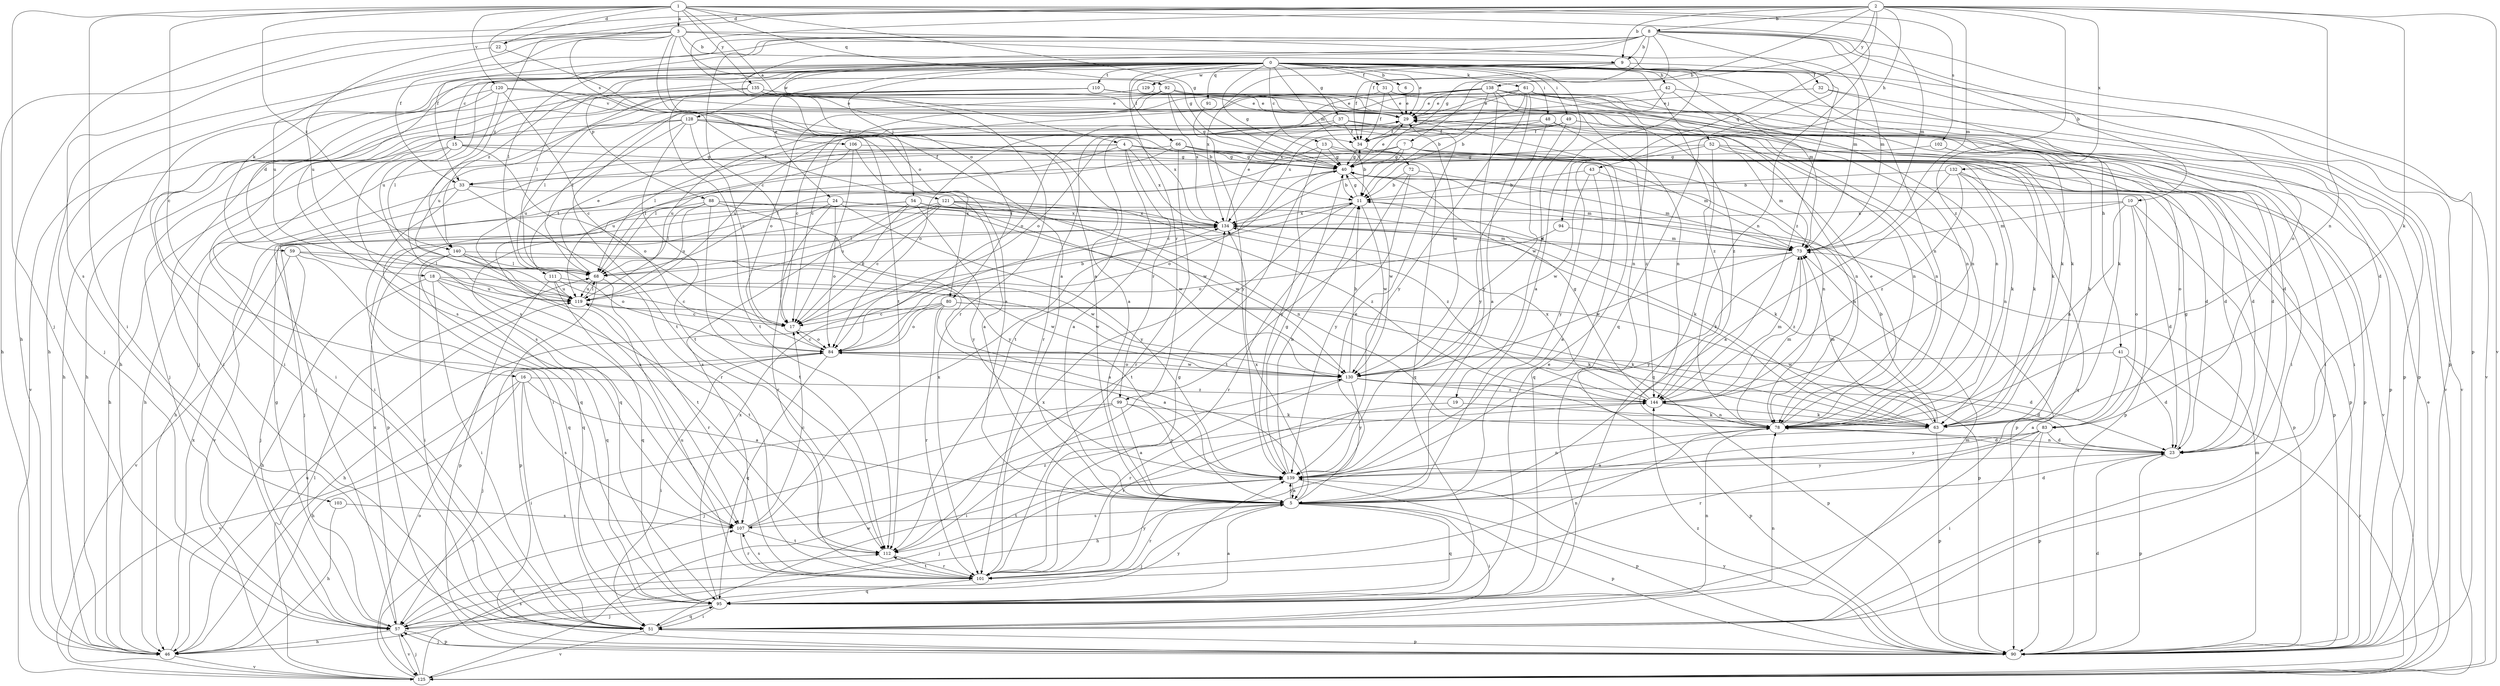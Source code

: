 strict digraph  {
0;
1;
2;
3;
4;
5;
6;
7;
8;
9;
10;
11;
13;
15;
16;
17;
18;
19;
22;
23;
24;
29;
31;
32;
33;
34;
37;
40;
41;
42;
43;
46;
48;
49;
51;
52;
54;
57;
59;
61;
63;
66;
68;
72;
73;
78;
80;
83;
84;
88;
90;
91;
92;
94;
95;
99;
101;
102;
103;
106;
107;
110;
111;
112;
119;
120;
121;
125;
128;
129;
130;
132;
134;
135;
138;
139;
140;
144;
0 -> 6  [label=b];
0 -> 13  [label=c];
0 -> 15  [label=c];
0 -> 18  [label=d];
0 -> 19  [label=d];
0 -> 24  [label=e];
0 -> 29  [label=e];
0 -> 31  [label=f];
0 -> 32  [label=f];
0 -> 37  [label=g];
0 -> 40  [label=g];
0 -> 41  [label=h];
0 -> 42  [label=h];
0 -> 48  [label=i];
0 -> 49  [label=i];
0 -> 52  [label=j];
0 -> 54  [label=j];
0 -> 57  [label=j];
0 -> 59  [label=k];
0 -> 61  [label=k];
0 -> 66  [label=l];
0 -> 68  [label=l];
0 -> 72  [label=m];
0 -> 73  [label=m];
0 -> 78  [label=n];
0 -> 88  [label=p];
0 -> 90  [label=p];
0 -> 91  [label=q];
0 -> 99  [label=r];
0 -> 110  [label=t];
0 -> 119  [label=u];
0 -> 128  [label=w];
0 -> 140  [label=z];
1 -> 3  [label=a];
1 -> 4  [label=a];
1 -> 16  [label=c];
1 -> 22  [label=d];
1 -> 40  [label=g];
1 -> 51  [label=i];
1 -> 57  [label=j];
1 -> 73  [label=m];
1 -> 78  [label=n];
1 -> 92  [label=q];
1 -> 102  [label=s];
1 -> 120  [label=v];
1 -> 121  [label=v];
1 -> 135  [label=y];
1 -> 140  [label=z];
2 -> 7  [label=b];
2 -> 8  [label=b];
2 -> 9  [label=b];
2 -> 22  [label=d];
2 -> 43  [label=h];
2 -> 46  [label=h];
2 -> 63  [label=k];
2 -> 73  [label=m];
2 -> 78  [label=n];
2 -> 80  [label=o];
2 -> 94  [label=q];
2 -> 125  [label=v];
2 -> 132  [label=x];
2 -> 138  [label=y];
2 -> 140  [label=z];
2 -> 144  [label=z];
3 -> 5  [label=a];
3 -> 9  [label=b];
3 -> 33  [label=f];
3 -> 40  [label=g];
3 -> 46  [label=h];
3 -> 73  [label=m];
3 -> 80  [label=o];
3 -> 103  [label=s];
3 -> 106  [label=s];
3 -> 119  [label=u];
3 -> 144  [label=z];
4 -> 5  [label=a];
4 -> 33  [label=f];
4 -> 40  [label=g];
4 -> 63  [label=k];
4 -> 68  [label=l];
4 -> 83  [label=o];
4 -> 99  [label=r];
4 -> 111  [label=t];
4 -> 134  [label=x];
5 -> 23  [label=d];
5 -> 29  [label=e];
5 -> 51  [label=i];
5 -> 57  [label=j];
5 -> 90  [label=p];
5 -> 95  [label=q];
5 -> 101  [label=r];
5 -> 107  [label=s];
5 -> 134  [label=x];
5 -> 139  [label=y];
6 -> 29  [label=e];
7 -> 17  [label=c];
7 -> 33  [label=f];
7 -> 40  [label=g];
7 -> 68  [label=l];
7 -> 90  [label=p];
7 -> 95  [label=q];
7 -> 125  [label=v];
8 -> 9  [label=b];
8 -> 10  [label=b];
8 -> 17  [label=c];
8 -> 33  [label=f];
8 -> 34  [label=f];
8 -> 40  [label=g];
8 -> 46  [label=h];
8 -> 68  [label=l];
8 -> 73  [label=m];
8 -> 83  [label=o];
8 -> 90  [label=p];
8 -> 95  [label=q];
8 -> 101  [label=r];
8 -> 112  [label=t];
9 -> 5  [label=a];
9 -> 34  [label=f];
9 -> 46  [label=h];
9 -> 125  [label=v];
9 -> 129  [label=w];
9 -> 134  [label=x];
10 -> 23  [label=d];
10 -> 73  [label=m];
10 -> 78  [label=n];
10 -> 83  [label=o];
10 -> 90  [label=p];
10 -> 134  [label=x];
11 -> 40  [label=g];
11 -> 63  [label=k];
11 -> 101  [label=r];
11 -> 112  [label=t];
11 -> 130  [label=w];
11 -> 134  [label=x];
13 -> 11  [label=b];
13 -> 23  [label=d];
13 -> 40  [label=g];
13 -> 57  [label=j];
13 -> 139  [label=y];
15 -> 23  [label=d];
15 -> 40  [label=g];
15 -> 46  [label=h];
15 -> 51  [label=i];
15 -> 84  [label=o];
15 -> 107  [label=s];
16 -> 5  [label=a];
16 -> 46  [label=h];
16 -> 51  [label=i];
16 -> 107  [label=s];
16 -> 125  [label=v];
16 -> 144  [label=z];
17 -> 11  [label=b];
17 -> 84  [label=o];
18 -> 46  [label=h];
18 -> 51  [label=i];
18 -> 95  [label=q];
18 -> 112  [label=t];
18 -> 119  [label=u];
18 -> 130  [label=w];
19 -> 63  [label=k];
19 -> 101  [label=r];
22 -> 5  [label=a];
22 -> 119  [label=u];
23 -> 40  [label=g];
23 -> 78  [label=n];
23 -> 90  [label=p];
23 -> 139  [label=y];
24 -> 84  [label=o];
24 -> 95  [label=q];
24 -> 101  [label=r];
24 -> 125  [label=v];
24 -> 130  [label=w];
24 -> 134  [label=x];
24 -> 139  [label=y];
29 -> 34  [label=f];
29 -> 78  [label=n];
29 -> 119  [label=u];
31 -> 17  [label=c];
31 -> 23  [label=d];
31 -> 29  [label=e];
31 -> 34  [label=f];
31 -> 51  [label=i];
32 -> 29  [label=e];
32 -> 63  [label=k];
32 -> 125  [label=v];
33 -> 46  [label=h];
33 -> 51  [label=i];
33 -> 101  [label=r];
33 -> 130  [label=w];
34 -> 40  [label=g];
34 -> 73  [label=m];
34 -> 90  [label=p];
37 -> 23  [label=d];
37 -> 34  [label=f];
37 -> 84  [label=o];
37 -> 90  [label=p];
37 -> 119  [label=u];
40 -> 11  [label=b];
40 -> 29  [label=e];
40 -> 34  [label=f];
40 -> 73  [label=m];
40 -> 84  [label=o];
40 -> 90  [label=p];
40 -> 130  [label=w];
41 -> 5  [label=a];
41 -> 23  [label=d];
41 -> 125  [label=v];
41 -> 130  [label=w];
42 -> 29  [label=e];
42 -> 78  [label=n];
42 -> 84  [label=o];
42 -> 125  [label=v];
43 -> 5  [label=a];
43 -> 11  [label=b];
43 -> 78  [label=n];
43 -> 130  [label=w];
46 -> 119  [label=u];
46 -> 125  [label=v];
46 -> 134  [label=x];
48 -> 34  [label=f];
48 -> 78  [label=n];
48 -> 112  [label=t];
48 -> 139  [label=y];
48 -> 144  [label=z];
49 -> 34  [label=f];
49 -> 63  [label=k];
49 -> 68  [label=l];
49 -> 78  [label=n];
49 -> 130  [label=w];
49 -> 134  [label=x];
51 -> 73  [label=m];
51 -> 78  [label=n];
51 -> 90  [label=p];
51 -> 95  [label=q];
51 -> 125  [label=v];
52 -> 23  [label=d];
52 -> 40  [label=g];
52 -> 63  [label=k];
52 -> 73  [label=m];
52 -> 95  [label=q];
52 -> 139  [label=y];
54 -> 17  [label=c];
54 -> 57  [label=j];
54 -> 63  [label=k];
54 -> 95  [label=q];
54 -> 107  [label=s];
54 -> 134  [label=x];
54 -> 139  [label=y];
54 -> 144  [label=z];
57 -> 40  [label=g];
57 -> 46  [label=h];
57 -> 90  [label=p];
57 -> 112  [label=t];
57 -> 125  [label=v];
57 -> 134  [label=x];
57 -> 139  [label=y];
59 -> 5  [label=a];
59 -> 57  [label=j];
59 -> 68  [label=l];
59 -> 95  [label=q];
59 -> 125  [label=v];
61 -> 5  [label=a];
61 -> 11  [label=b];
61 -> 29  [label=e];
61 -> 63  [label=k];
61 -> 68  [label=l];
61 -> 78  [label=n];
61 -> 90  [label=p];
61 -> 134  [label=x];
61 -> 139  [label=y];
63 -> 5  [label=a];
63 -> 11  [label=b];
63 -> 73  [label=m];
63 -> 90  [label=p];
66 -> 40  [label=g];
66 -> 46  [label=h];
66 -> 78  [label=n];
66 -> 95  [label=q];
66 -> 101  [label=r];
66 -> 119  [label=u];
68 -> 29  [label=e];
68 -> 90  [label=p];
68 -> 101  [label=r];
68 -> 119  [label=u];
72 -> 11  [label=b];
72 -> 73  [label=m];
72 -> 112  [label=t];
72 -> 139  [label=y];
73 -> 68  [label=l];
73 -> 130  [label=w];
73 -> 134  [label=x];
73 -> 139  [label=y];
73 -> 144  [label=z];
78 -> 23  [label=d];
78 -> 29  [label=e];
78 -> 73  [label=m];
80 -> 5  [label=a];
80 -> 17  [label=c];
80 -> 46  [label=h];
80 -> 63  [label=k];
80 -> 84  [label=o];
80 -> 90  [label=p];
80 -> 101  [label=r];
83 -> 23  [label=d];
83 -> 46  [label=h];
83 -> 51  [label=i];
83 -> 90  [label=p];
83 -> 101  [label=r];
83 -> 139  [label=y];
84 -> 17  [label=c];
84 -> 23  [label=d];
84 -> 51  [label=i];
84 -> 57  [label=j];
84 -> 90  [label=p];
84 -> 95  [label=q];
84 -> 130  [label=w];
88 -> 68  [label=l];
88 -> 90  [label=p];
88 -> 107  [label=s];
88 -> 112  [label=t];
88 -> 119  [label=u];
88 -> 134  [label=x];
88 -> 139  [label=y];
90 -> 23  [label=d];
90 -> 57  [label=j];
90 -> 73  [label=m];
90 -> 139  [label=y];
90 -> 144  [label=z];
91 -> 139  [label=y];
92 -> 29  [label=e];
92 -> 40  [label=g];
92 -> 78  [label=n];
92 -> 84  [label=o];
92 -> 107  [label=s];
92 -> 112  [label=t];
92 -> 134  [label=x];
92 -> 144  [label=z];
94 -> 73  [label=m];
94 -> 84  [label=o];
95 -> 5  [label=a];
95 -> 29  [label=e];
95 -> 51  [label=i];
95 -> 57  [label=j];
95 -> 78  [label=n];
95 -> 134  [label=x];
99 -> 5  [label=a];
99 -> 57  [label=j];
99 -> 63  [label=k];
99 -> 125  [label=v];
99 -> 139  [label=y];
101 -> 40  [label=g];
101 -> 78  [label=n];
101 -> 95  [label=q];
101 -> 107  [label=s];
101 -> 112  [label=t];
101 -> 119  [label=u];
101 -> 134  [label=x];
101 -> 139  [label=y];
102 -> 23  [label=d];
102 -> 40  [label=g];
102 -> 63  [label=k];
103 -> 46  [label=h];
103 -> 107  [label=s];
106 -> 5  [label=a];
106 -> 17  [label=c];
106 -> 40  [label=g];
106 -> 68  [label=l];
107 -> 17  [label=c];
107 -> 101  [label=r];
107 -> 112  [label=t];
107 -> 134  [label=x];
107 -> 144  [label=z];
110 -> 29  [label=e];
110 -> 46  [label=h];
110 -> 51  [label=i];
110 -> 57  [label=j];
110 -> 112  [label=t];
110 -> 130  [label=w];
111 -> 17  [label=c];
111 -> 90  [label=p];
111 -> 95  [label=q];
111 -> 119  [label=u];
111 -> 130  [label=w];
112 -> 101  [label=r];
119 -> 17  [label=c];
119 -> 63  [label=k];
119 -> 68  [label=l];
120 -> 5  [label=a];
120 -> 17  [label=c];
120 -> 29  [label=e];
120 -> 51  [label=i];
120 -> 68  [label=l];
120 -> 125  [label=v];
121 -> 17  [label=c];
121 -> 68  [label=l];
121 -> 78  [label=n];
121 -> 90  [label=p];
121 -> 119  [label=u];
121 -> 130  [label=w];
121 -> 134  [label=x];
121 -> 144  [label=z];
125 -> 29  [label=e];
125 -> 57  [label=j];
125 -> 68  [label=l];
125 -> 84  [label=o];
125 -> 107  [label=s];
125 -> 130  [label=w];
128 -> 11  [label=b];
128 -> 17  [label=c];
128 -> 34  [label=f];
128 -> 51  [label=i];
128 -> 57  [label=j];
128 -> 112  [label=t];
128 -> 119  [label=u];
128 -> 134  [label=x];
129 -> 29  [label=e];
129 -> 107  [label=s];
130 -> 11  [label=b];
130 -> 23  [label=d];
130 -> 84  [label=o];
130 -> 90  [label=p];
130 -> 101  [label=r];
130 -> 139  [label=y];
130 -> 144  [label=z];
132 -> 5  [label=a];
132 -> 11  [label=b];
132 -> 78  [label=n];
132 -> 90  [label=p];
132 -> 95  [label=q];
132 -> 144  [label=z];
134 -> 29  [label=e];
134 -> 63  [label=k];
134 -> 73  [label=m];
135 -> 5  [label=a];
135 -> 29  [label=e];
135 -> 46  [label=h];
135 -> 51  [label=i];
135 -> 78  [label=n];
135 -> 119  [label=u];
135 -> 144  [label=z];
138 -> 11  [label=b];
138 -> 17  [label=c];
138 -> 29  [label=e];
138 -> 51  [label=i];
138 -> 63  [label=k];
138 -> 68  [label=l];
138 -> 78  [label=n];
138 -> 84  [label=o];
138 -> 90  [label=p];
138 -> 101  [label=r];
138 -> 139  [label=y];
139 -> 5  [label=a];
139 -> 11  [label=b];
139 -> 40  [label=g];
139 -> 57  [label=j];
139 -> 78  [label=n];
139 -> 90  [label=p];
139 -> 112  [label=t];
140 -> 51  [label=i];
140 -> 68  [label=l];
140 -> 84  [label=o];
140 -> 95  [label=q];
140 -> 112  [label=t];
140 -> 130  [label=w];
144 -> 40  [label=g];
144 -> 51  [label=i];
144 -> 63  [label=k];
144 -> 73  [label=m];
144 -> 78  [label=n];
144 -> 134  [label=x];
}
